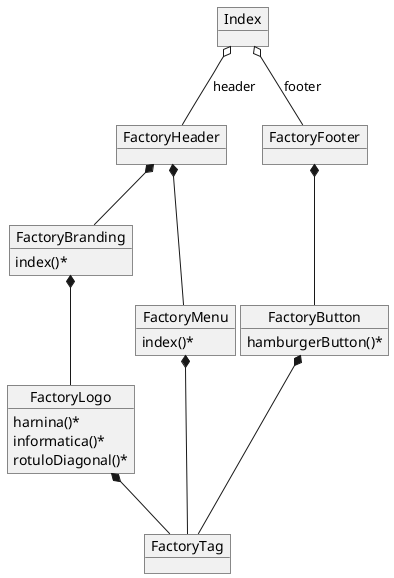 @startuml
object FactoryTag{

}
object FactoryButton{
 hamburgerButton()*
}
object FactoryBranding{
index()*
}
object FactoryLogo{
harnina()*
informatica()*
rotuloDiagonal()*
}
object FactoryMenu{
index()*
}
object FactoryHeader{

}
object FactoryFooter{
}

object Index{
 
}
FactoryLogo *-- FactoryTag
FactoryButton *-- FactoryTag
FactoryMenu *-- FactoryTag
FactoryBranding *-- FactoryLogo
FactoryHeader *-- FactoryBranding 
FactoryHeader *-- FactoryMenu 
FactoryFooter *-- FactoryButton 
Index o-- FactoryHeader : header
Index o-- FactoryFooter : footer
@enduml